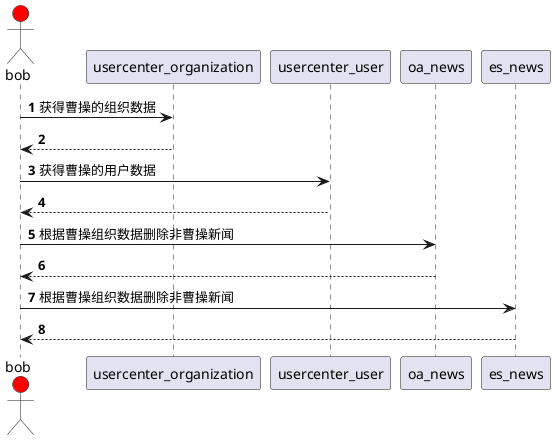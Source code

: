 @startuml
'https://plantuml.com/sequence-diagram

autonumber

actor bob #Red
bob -> usercenter_organization: 获得曹操的组织数据
usercenter_organization --> bob

bob -> usercenter_user: 获得曹操的用户数据
usercenter_user --> bob

bob -> oa_news: 根据曹操组织数据删除非曹操新闻
oa_news --> bob:

bob -> es_news: 根据曹操组织数据删除非曹操新闻
es_news --> bob:

@enduml